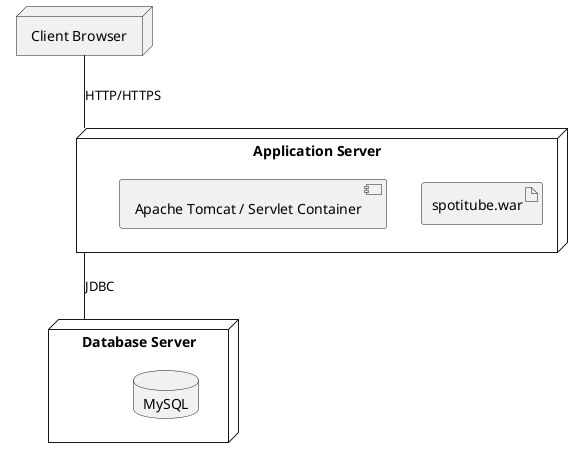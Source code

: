 @startuml
node "Client Browser" as client
node "Application Server" as app {
  artifact "spotitube.war"
  [Apache Tomcat / Servlet Container]
}
node "Database Server" as db {
  database "MySQL"
}

client -- app : HTTP/HTTPS
app -- db : JDBC
@enduml
